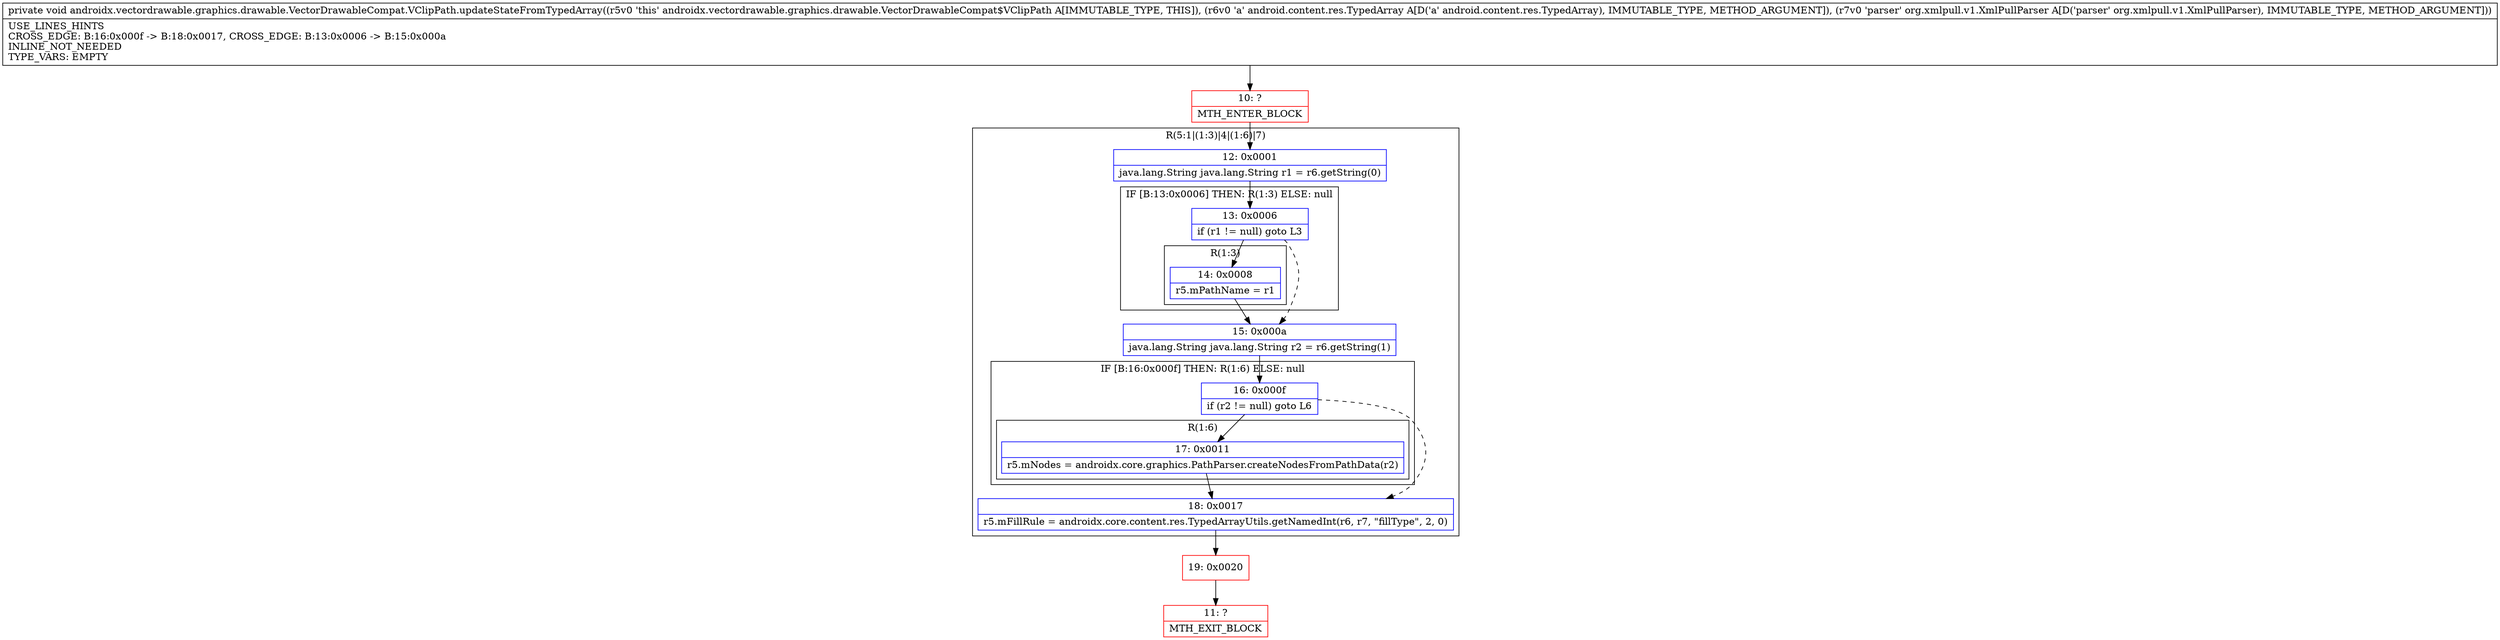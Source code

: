 digraph "CFG forandroidx.vectordrawable.graphics.drawable.VectorDrawableCompat.VClipPath.updateStateFromTypedArray(Landroid\/content\/res\/TypedArray;Lorg\/xmlpull\/v1\/XmlPullParser;)V" {
subgraph cluster_Region_1528789730 {
label = "R(5:1|(1:3)|4|(1:6)|7)";
node [shape=record,color=blue];
Node_12 [shape=record,label="{12\:\ 0x0001|java.lang.String java.lang.String r1 = r6.getString(0)\l}"];
subgraph cluster_IfRegion_1133839258 {
label = "IF [B:13:0x0006] THEN: R(1:3) ELSE: null";
node [shape=record,color=blue];
Node_13 [shape=record,label="{13\:\ 0x0006|if (r1 != null) goto L3\l}"];
subgraph cluster_Region_1164367874 {
label = "R(1:3)";
node [shape=record,color=blue];
Node_14 [shape=record,label="{14\:\ 0x0008|r5.mPathName = r1\l}"];
}
}
Node_15 [shape=record,label="{15\:\ 0x000a|java.lang.String java.lang.String r2 = r6.getString(1)\l}"];
subgraph cluster_IfRegion_682287435 {
label = "IF [B:16:0x000f] THEN: R(1:6) ELSE: null";
node [shape=record,color=blue];
Node_16 [shape=record,label="{16\:\ 0x000f|if (r2 != null) goto L6\l}"];
subgraph cluster_Region_146949846 {
label = "R(1:6)";
node [shape=record,color=blue];
Node_17 [shape=record,label="{17\:\ 0x0011|r5.mNodes = androidx.core.graphics.PathParser.createNodesFromPathData(r2)\l}"];
}
}
Node_18 [shape=record,label="{18\:\ 0x0017|r5.mFillRule = androidx.core.content.res.TypedArrayUtils.getNamedInt(r6, r7, \"fillType\", 2, 0)\l}"];
}
Node_10 [shape=record,color=red,label="{10\:\ ?|MTH_ENTER_BLOCK\l}"];
Node_19 [shape=record,color=red,label="{19\:\ 0x0020}"];
Node_11 [shape=record,color=red,label="{11\:\ ?|MTH_EXIT_BLOCK\l}"];
MethodNode[shape=record,label="{private void androidx.vectordrawable.graphics.drawable.VectorDrawableCompat.VClipPath.updateStateFromTypedArray((r5v0 'this' androidx.vectordrawable.graphics.drawable.VectorDrawableCompat$VClipPath A[IMMUTABLE_TYPE, THIS]), (r6v0 'a' android.content.res.TypedArray A[D('a' android.content.res.TypedArray), IMMUTABLE_TYPE, METHOD_ARGUMENT]), (r7v0 'parser' org.xmlpull.v1.XmlPullParser A[D('parser' org.xmlpull.v1.XmlPullParser), IMMUTABLE_TYPE, METHOD_ARGUMENT]))  | USE_LINES_HINTS\lCROSS_EDGE: B:16:0x000f \-\> B:18:0x0017, CROSS_EDGE: B:13:0x0006 \-\> B:15:0x000a\lINLINE_NOT_NEEDED\lTYPE_VARS: EMPTY\l}"];
MethodNode -> Node_10;Node_12 -> Node_13;
Node_13 -> Node_14;
Node_13 -> Node_15[style=dashed];
Node_14 -> Node_15;
Node_15 -> Node_16;
Node_16 -> Node_17;
Node_16 -> Node_18[style=dashed];
Node_17 -> Node_18;
Node_18 -> Node_19;
Node_10 -> Node_12;
Node_19 -> Node_11;
}

